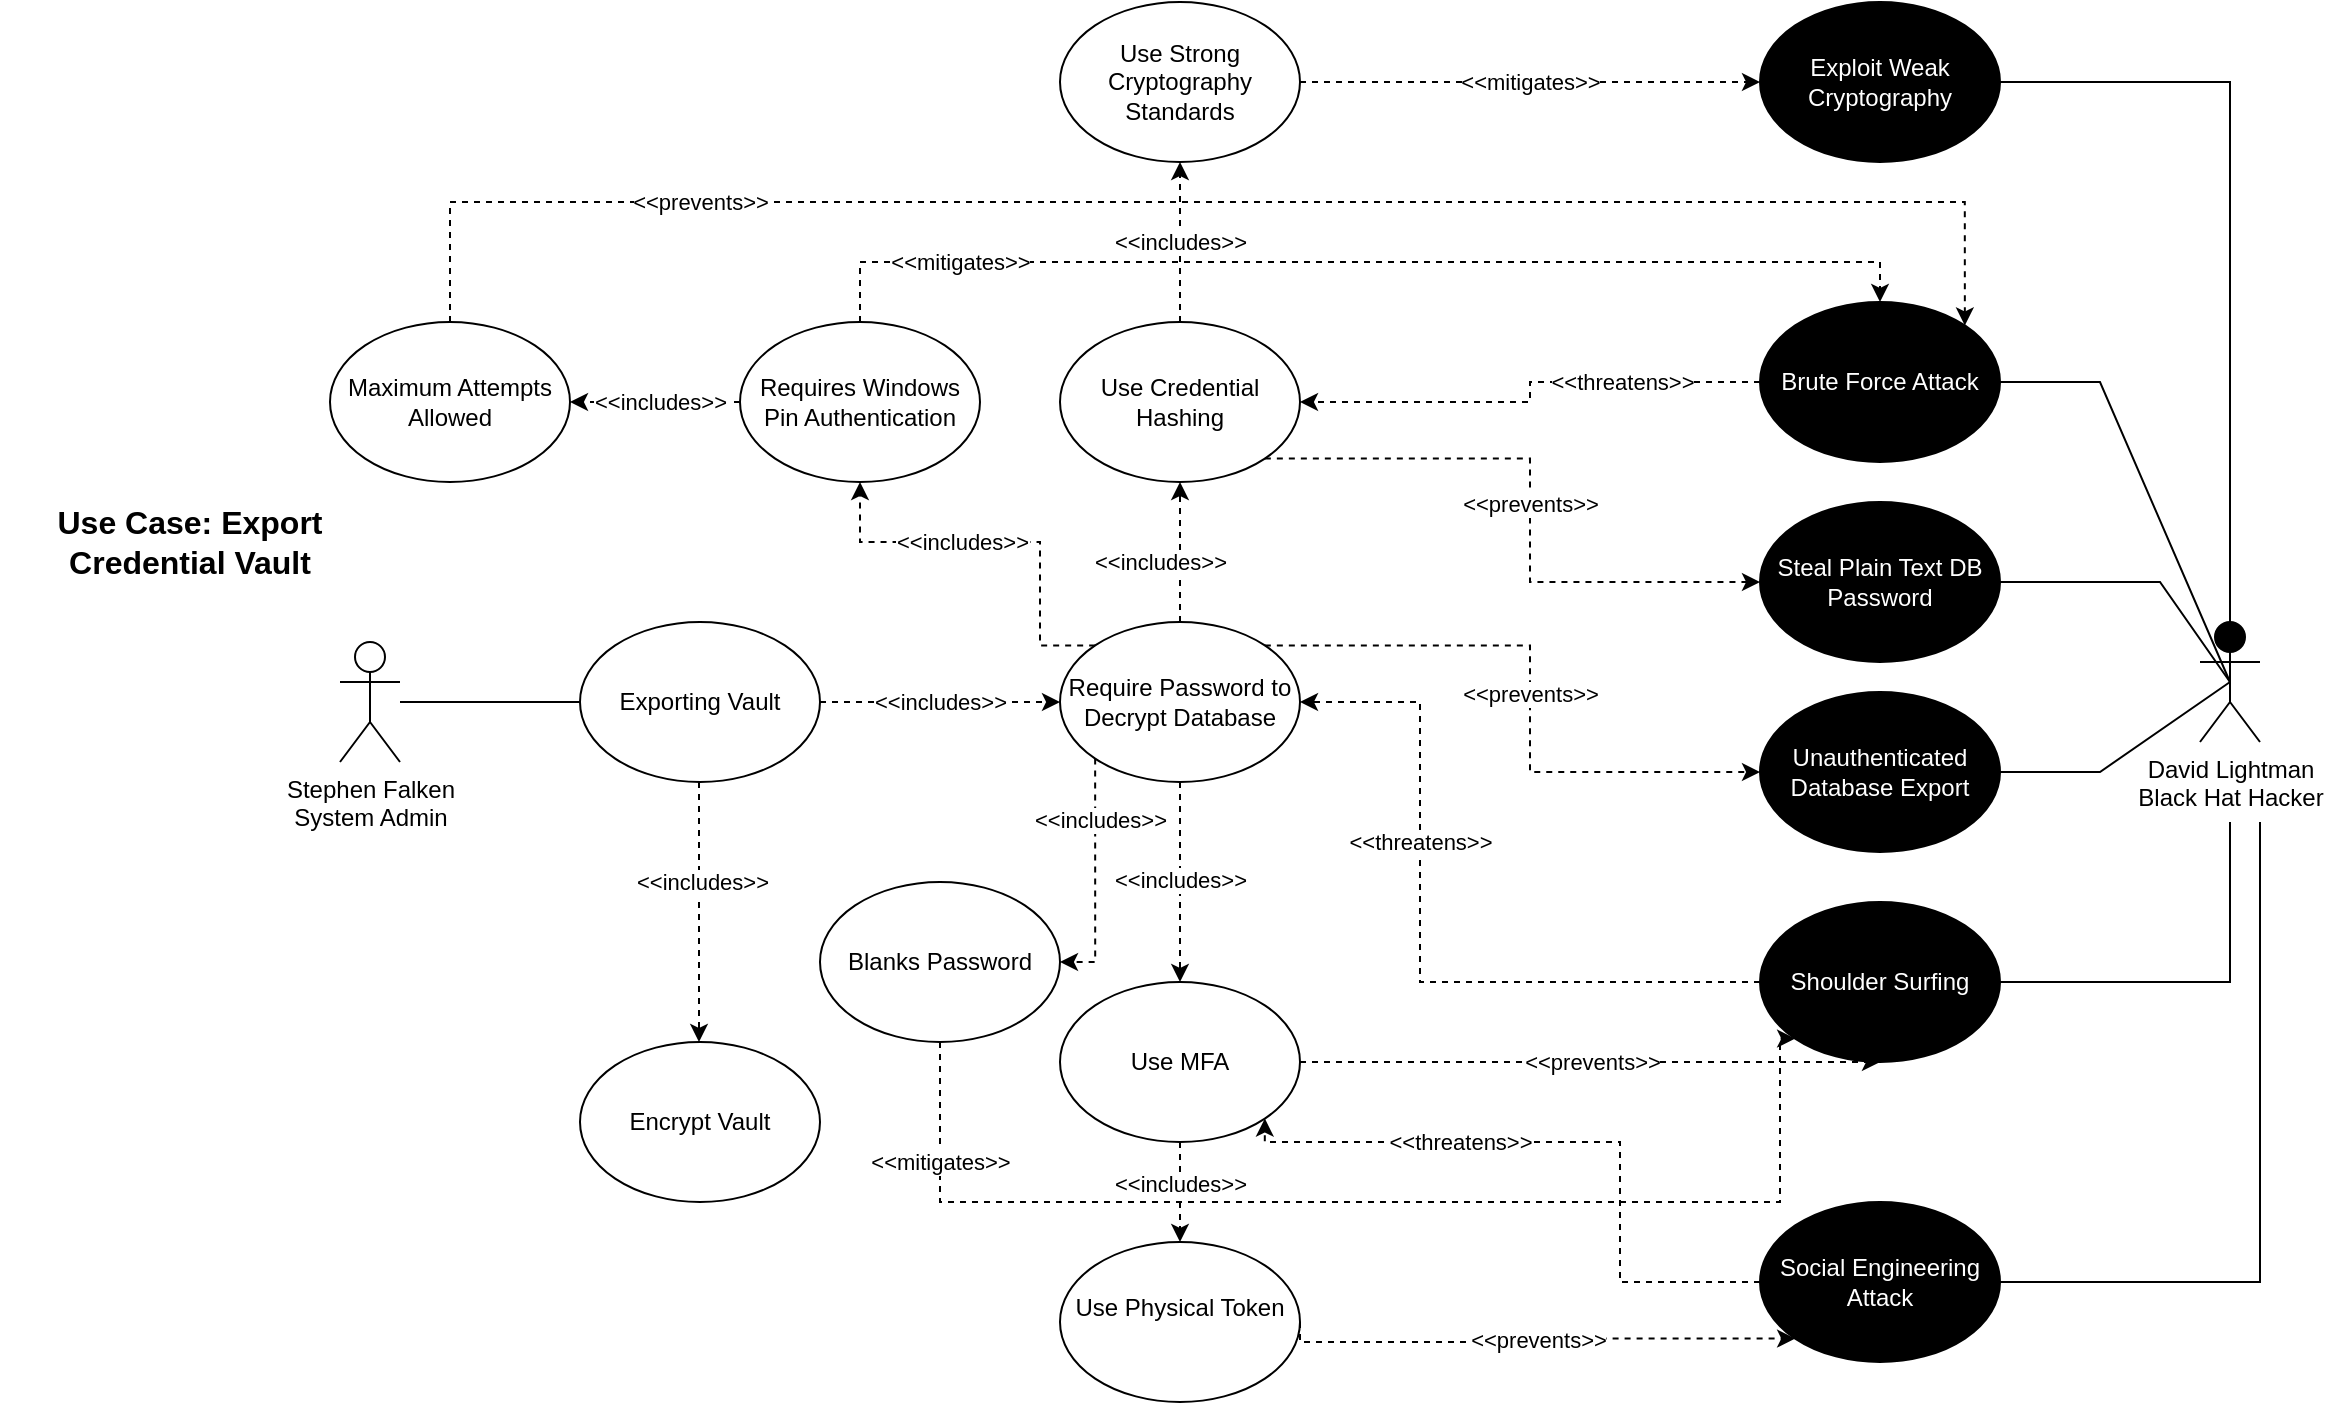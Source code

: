 <mxfile version="20.3.6" type="device"><diagram id="MTF_pF5MFTRl1ucexhoE" name="Page-1"><mxGraphModel dx="2522" dy="744" grid="1" gridSize="10" guides="1" tooltips="1" connect="1" arrows="1" fold="1" page="1" pageScale="1" pageWidth="1100" pageHeight="850" math="0" shadow="0"><root><mxCell id="0"/><mxCell id="1" parent="0"/><mxCell id="rR24WTgt9R4ERb9ypcm_-15" style="edgeStyle=orthogonalEdgeStyle;curved=1;rounded=0;orthogonalLoop=1;jettySize=auto;html=1;entryX=0;entryY=0.5;entryDx=0;entryDy=0;endArrow=none;endFill=0;" parent="1" source="rR24WTgt9R4ERb9ypcm_-1" target="rR24WTgt9R4ERb9ypcm_-2" edge="1"><mxGeometry relative="1" as="geometry"/></mxCell><mxCell id="rR24WTgt9R4ERb9ypcm_-1" value="&lt;div&gt;Stephen Falken &lt;br&gt;&lt;/div&gt;&lt;div&gt;System Admin&lt;/div&gt;" style="shape=umlActor;verticalLabelPosition=bottom;verticalAlign=top;html=1;outlineConnect=0;" parent="1" vertex="1"><mxGeometry x="80" y="400" width="30" height="60" as="geometry"/></mxCell><mxCell id="rR24WTgt9R4ERb9ypcm_-2" value="Exporting Vault" style="ellipse;whiteSpace=wrap;html=1;" parent="1" vertex="1"><mxGeometry x="200" y="390" width="120" height="80" as="geometry"/></mxCell><mxCell id="XOunBt5QW-O7u6MrQFWE-4" value="&lt;div&gt;David Lightman&lt;/div&gt;&lt;div&gt;Black Hat Hacker&lt;br&gt;&lt;/div&gt;" style="shape=umlActor;verticalLabelPosition=bottom;verticalAlign=top;html=1;outlineConnect=0;fillColor=#000000;" parent="1" vertex="1"><mxGeometry x="1010" y="390" width="30" height="60" as="geometry"/></mxCell><mxCell id="hFEyzPyluly9J7RDjo1r-1" value="&lt;div&gt;&lt;b&gt;&lt;font style=&quot;font-size: 16px&quot;&gt;Use Case: Export Credential Vault&lt;/font&gt;&lt;/b&gt;&lt;/div&gt;" style="text;html=1;strokeColor=none;fillColor=none;align=center;verticalAlign=middle;whiteSpace=wrap;rounded=0;hachureGap=4;pointerEvents=0;" parent="1" vertex="1"><mxGeometry x="-90" y="300" width="190" height="100" as="geometry"/></mxCell><mxCell id="FoMF_9DNL1UQLkN7Pa7w-5" value="Require Password to Decrypt Database" style="ellipse;whiteSpace=wrap;html=1;" parent="1" vertex="1"><mxGeometry x="440" y="390" width="120" height="80" as="geometry"/></mxCell><mxCell id="FoMF_9DNL1UQLkN7Pa7w-6" style="rounded=0;orthogonalLoop=1;jettySize=auto;html=1;exitX=1;exitY=0.5;exitDx=0;exitDy=0;entryX=0;entryY=0.5;entryDx=0;entryDy=0;dashed=1;edgeStyle=orthogonalEdgeStyle;" parent="1" source="rR24WTgt9R4ERb9ypcm_-2" target="FoMF_9DNL1UQLkN7Pa7w-5" edge="1"><mxGeometry relative="1" as="geometry"><Array as="points"/><mxPoint x="330" y="430" as="sourcePoint"/><mxPoint x="430" y="430" as="targetPoint"/></mxGeometry></mxCell><mxCell id="FoMF_9DNL1UQLkN7Pa7w-7" value="&amp;lt;&amp;lt;includes&amp;gt;&amp;gt;" style="edgeLabel;html=1;align=center;verticalAlign=middle;resizable=0;points=[];" parent="FoMF_9DNL1UQLkN7Pa7w-6" vertex="1" connectable="0"><mxGeometry x="0.21" y="1" relative="1" as="geometry"><mxPoint x="-13" y="1" as="offset"/></mxGeometry></mxCell><mxCell id="FoMF_9DNL1UQLkN7Pa7w-8" value="Use Credential Hashing" style="ellipse;whiteSpace=wrap;html=1;" parent="1" vertex="1"><mxGeometry x="440" y="240" width="120" height="80" as="geometry"/></mxCell><mxCell id="FoMF_9DNL1UQLkN7Pa7w-9" style="rounded=0;orthogonalLoop=1;jettySize=auto;html=1;exitX=0.5;exitY=0;exitDx=0;exitDy=0;entryX=0.5;entryY=1;entryDx=0;entryDy=0;dashed=1;edgeStyle=orthogonalEdgeStyle;" parent="1" source="FoMF_9DNL1UQLkN7Pa7w-5" target="FoMF_9DNL1UQLkN7Pa7w-8" edge="1"><mxGeometry relative="1" as="geometry"><Array as="points"/><mxPoint x="520" y="390" as="sourcePoint"/><mxPoint x="620" y="390" as="targetPoint"/></mxGeometry></mxCell><mxCell id="FoMF_9DNL1UQLkN7Pa7w-10" value="&amp;lt;&amp;lt;includes&amp;gt;&amp;gt;" style="edgeLabel;html=1;align=center;verticalAlign=middle;resizable=0;points=[];" parent="FoMF_9DNL1UQLkN7Pa7w-9" vertex="1" connectable="0"><mxGeometry x="0.21" y="1" relative="1" as="geometry"><mxPoint x="-9" y="12" as="offset"/></mxGeometry></mxCell><mxCell id="FoMF_9DNL1UQLkN7Pa7w-11" value="&lt;font color=&quot;#FFFFFF&quot;&gt;Brute Force Attack&lt;br&gt;&lt;/font&gt;" style="ellipse;whiteSpace=wrap;html=1;fillColor=#000000;" parent="1" vertex="1"><mxGeometry x="790" y="230" width="120" height="80" as="geometry"/></mxCell><mxCell id="FoMF_9DNL1UQLkN7Pa7w-12" value="" style="endArrow=none;html=1;rounded=0;fontColor=#FFFFFF;entryX=0.5;entryY=0.5;entryDx=0;entryDy=0;entryPerimeter=0;exitX=1;exitY=0.5;exitDx=0;exitDy=0;" parent="1" source="FoMF_9DNL1UQLkN7Pa7w-11" target="XOunBt5QW-O7u6MrQFWE-4" edge="1"><mxGeometry width="50" height="50" relative="1" as="geometry"><mxPoint x="910" y="420" as="sourcePoint"/><mxPoint x="550" y="370" as="targetPoint"/><Array as="points"><mxPoint x="960" y="270"/></Array></mxGeometry></mxCell><mxCell id="FoMF_9DNL1UQLkN7Pa7w-15" style="edgeStyle=orthogonalEdgeStyle;rounded=0;orthogonalLoop=1;jettySize=auto;html=1;exitX=0;exitY=0.5;exitDx=0;exitDy=0;entryX=1;entryY=0.5;entryDx=0;entryDy=0;dashed=1;" parent="1" source="FoMF_9DNL1UQLkN7Pa7w-11" target="FoMF_9DNL1UQLkN7Pa7w-8" edge="1"><mxGeometry relative="1" as="geometry"><mxPoint x="660" y="370" as="sourcePoint"/><mxPoint x="180" y="420" as="targetPoint"/></mxGeometry></mxCell><mxCell id="FoMF_9DNL1UQLkN7Pa7w-16" value="&amp;lt;&amp;lt;threatens&amp;gt;&amp;gt;" style="edgeLabel;html=1;align=center;verticalAlign=middle;resizable=0;points=[];" parent="FoMF_9DNL1UQLkN7Pa7w-15" vertex="1" connectable="0"><mxGeometry x="0.372" y="2" relative="1" as="geometry"><mxPoint x="85" y="-12" as="offset"/></mxGeometry></mxCell><mxCell id="FoMF_9DNL1UQLkN7Pa7w-17" value="Use Strong Cryptography Standards " style="ellipse;whiteSpace=wrap;html=1;" parent="1" vertex="1"><mxGeometry x="440" y="80" width="120" height="80" as="geometry"/></mxCell><mxCell id="FoMF_9DNL1UQLkN7Pa7w-18" style="rounded=0;orthogonalLoop=1;jettySize=auto;html=1;exitX=0.5;exitY=0;exitDx=0;exitDy=0;entryX=0.5;entryY=1;entryDx=0;entryDy=0;dashed=1;edgeStyle=orthogonalEdgeStyle;" parent="1" source="FoMF_9DNL1UQLkN7Pa7w-8" target="FoMF_9DNL1UQLkN7Pa7w-17" edge="1"><mxGeometry relative="1" as="geometry"><Array as="points"/><mxPoint x="540" y="390" as="sourcePoint"/><mxPoint x="640" y="390" as="targetPoint"/></mxGeometry></mxCell><mxCell id="FoMF_9DNL1UQLkN7Pa7w-19" value="&amp;lt;&amp;lt;includes&amp;gt;&amp;gt;" style="edgeLabel;html=1;align=center;verticalAlign=middle;resizable=0;points=[];" parent="FoMF_9DNL1UQLkN7Pa7w-18" vertex="1" connectable="0"><mxGeometry x="0.21" y="1" relative="1" as="geometry"><mxPoint x="1" y="8" as="offset"/></mxGeometry></mxCell><mxCell id="FoMF_9DNL1UQLkN7Pa7w-22" value="&amp;lt;&amp;lt;mitigates&amp;gt;&amp;gt;" style="edgeStyle=orthogonalEdgeStyle;rounded=0;orthogonalLoop=1;jettySize=auto;html=1;exitX=1;exitY=0.5;exitDx=0;exitDy=0;dashed=1;entryX=0;entryY=0.5;entryDx=0;entryDy=0;" parent="1" source="FoMF_9DNL1UQLkN7Pa7w-17" target="FoMF_9DNL1UQLkN7Pa7w-52" edge="1"><mxGeometry relative="1" as="geometry"><Array as="points"/><mxPoint x="540" y="390" as="sourcePoint"/><mxPoint x="850" y="310" as="targetPoint"/></mxGeometry></mxCell><mxCell id="FoMF_9DNL1UQLkN7Pa7w-23" value="&lt;font color=&quot;#FFFFFF&quot;&gt;Shoulder Surfing&lt;br&gt;&lt;/font&gt;" style="ellipse;whiteSpace=wrap;html=1;fillColor=#000000;" parent="1" vertex="1"><mxGeometry x="790" y="530" width="120" height="80" as="geometry"/></mxCell><mxCell id="FoMF_9DNL1UQLkN7Pa7w-24" value="" style="endArrow=none;html=1;rounded=0;fontColor=#FFFFFF;exitX=1;exitY=0.5;exitDx=0;exitDy=0;" parent="1" source="FoMF_9DNL1UQLkN7Pa7w-23" edge="1"><mxGeometry width="50" height="50" relative="1" as="geometry"><mxPoint x="520" y="420" as="sourcePoint"/><mxPoint x="1025" y="490" as="targetPoint"/><Array as="points"><mxPoint x="1025" y="570"/></Array></mxGeometry></mxCell><mxCell id="FoMF_9DNL1UQLkN7Pa7w-28" style="edgeStyle=orthogonalEdgeStyle;rounded=0;orthogonalLoop=1;jettySize=auto;html=1;exitX=0;exitY=0.5;exitDx=0;exitDy=0;entryX=1;entryY=0.5;entryDx=0;entryDy=0;dashed=1;" parent="1" source="FoMF_9DNL1UQLkN7Pa7w-23" target="FoMF_9DNL1UQLkN7Pa7w-5" edge="1"><mxGeometry relative="1" as="geometry"><mxPoint x="780" y="370" as="sourcePoint"/><mxPoint x="300" y="420" as="targetPoint"/><Array as="points"><mxPoint x="620" y="570"/><mxPoint x="620" y="430"/></Array></mxGeometry></mxCell><mxCell id="FoMF_9DNL1UQLkN7Pa7w-29" value="&amp;lt;&amp;lt;threatens&amp;gt;&amp;gt;" style="edgeLabel;html=1;align=center;verticalAlign=middle;resizable=0;points=[];" parent="FoMF_9DNL1UQLkN7Pa7w-28" vertex="1" connectable="0"><mxGeometry x="0.372" y="2" relative="1" as="geometry"><mxPoint x="2" y="14" as="offset"/></mxGeometry></mxCell><mxCell id="FoMF_9DNL1UQLkN7Pa7w-31" value="&lt;div&gt;Use Physical Token&lt;/div&gt;&lt;div&gt;&lt;br&gt;&lt;/div&gt;" style="ellipse;whiteSpace=wrap;html=1;" parent="1" vertex="1"><mxGeometry x="440" y="700" width="120" height="80" as="geometry"/></mxCell><mxCell id="FoMF_9DNL1UQLkN7Pa7w-32" style="rounded=0;orthogonalLoop=1;jettySize=auto;html=1;exitX=0.5;exitY=1;exitDx=0;exitDy=0;entryX=0.5;entryY=0;entryDx=0;entryDy=0;dashed=1;edgeStyle=orthogonalEdgeStyle;" parent="1" source="FoMF_9DNL1UQLkN7Pa7w-5" target="FoMF_9DNL1UQLkN7Pa7w-68" edge="1"><mxGeometry relative="1" as="geometry"><Array as="points"/><mxPoint x="540" y="510" as="sourcePoint"/><mxPoint x="640" y="510" as="targetPoint"/></mxGeometry></mxCell><mxCell id="FoMF_9DNL1UQLkN7Pa7w-33" value="&amp;lt;&amp;lt;includes&amp;gt;&amp;gt;" style="edgeLabel;html=1;align=center;verticalAlign=middle;resizable=0;points=[];" parent="FoMF_9DNL1UQLkN7Pa7w-32" vertex="1" connectable="0"><mxGeometry x="0.21" y="1" relative="1" as="geometry"><mxPoint x="-1" y="-12" as="offset"/></mxGeometry></mxCell><mxCell id="FoMF_9DNL1UQLkN7Pa7w-35" style="edgeStyle=orthogonalEdgeStyle;rounded=0;orthogonalLoop=1;jettySize=auto;html=1;exitX=1;exitY=0.5;exitDx=0;exitDy=0;dashed=1;endArrow=classic;endFill=1;sourcePerimeterSpacing=8;targetPerimeterSpacing=8;entryX=0.5;entryY=1;entryDx=0;entryDy=0;" parent="1" source="FoMF_9DNL1UQLkN7Pa7w-68" target="FoMF_9DNL1UQLkN7Pa7w-23" edge="1"><mxGeometry relative="1" as="geometry"><mxPoint x="290" y="531.716" as="sourcePoint"/><mxPoint x="780" y="610" as="targetPoint"/><Array as="points"><mxPoint x="610" y="610"/><mxPoint x="610" y="610"/></Array></mxGeometry></mxCell><mxCell id="FoMF_9DNL1UQLkN7Pa7w-36" value="&amp;lt;&amp;lt;prevents&amp;gt;&amp;gt;" style="edgeLabel;html=1;align=center;verticalAlign=middle;resizable=0;points=[];" parent="FoMF_9DNL1UQLkN7Pa7w-35" vertex="1" connectable="0"><mxGeometry x="0.007" relative="1" as="geometry"><mxPoint as="offset"/></mxGeometry></mxCell><mxCell id="FoMF_9DNL1UQLkN7Pa7w-37" value="Requires Windows Pin Authentication" style="ellipse;whiteSpace=wrap;html=1;" parent="1" vertex="1"><mxGeometry x="280" y="240" width="120" height="80" as="geometry"/></mxCell><mxCell id="FoMF_9DNL1UQLkN7Pa7w-38" style="rounded=0;orthogonalLoop=1;jettySize=auto;html=1;exitX=0;exitY=0;exitDx=0;exitDy=0;entryX=0.5;entryY=1;entryDx=0;entryDy=0;dashed=1;edgeStyle=orthogonalEdgeStyle;" parent="1" source="FoMF_9DNL1UQLkN7Pa7w-5" target="FoMF_9DNL1UQLkN7Pa7w-37" edge="1"><mxGeometry relative="1" as="geometry"><Array as="points"><mxPoint x="430" y="402"/><mxPoint x="430" y="350"/><mxPoint x="340" y="350"/></Array><mxPoint x="540" y="330" as="sourcePoint"/><mxPoint x="640" y="330" as="targetPoint"/></mxGeometry></mxCell><mxCell id="FoMF_9DNL1UQLkN7Pa7w-39" value="&amp;lt;&amp;lt;includes&amp;gt;&amp;gt;" style="edgeLabel;html=1;align=center;verticalAlign=middle;resizable=0;points=[];" parent="FoMF_9DNL1UQLkN7Pa7w-38" vertex="1" connectable="0"><mxGeometry x="0.21" y="1" relative="1" as="geometry"><mxPoint x="2" y="-1" as="offset"/></mxGeometry></mxCell><mxCell id="FoMF_9DNL1UQLkN7Pa7w-41" value="Maximum Attempts Allowed " style="ellipse;whiteSpace=wrap;html=1;" parent="1" vertex="1"><mxGeometry x="75" y="240" width="120" height="80" as="geometry"/></mxCell><mxCell id="FoMF_9DNL1UQLkN7Pa7w-44" style="rounded=0;orthogonalLoop=1;jettySize=auto;html=1;exitX=0;exitY=0.5;exitDx=0;exitDy=0;entryX=1;entryY=0.5;entryDx=0;entryDy=0;dashed=1;edgeStyle=orthogonalEdgeStyle;" parent="1" source="FoMF_9DNL1UQLkN7Pa7w-37" target="FoMF_9DNL1UQLkN7Pa7w-41" edge="1"><mxGeometry relative="1" as="geometry"><Array as="points"><mxPoint x="270" y="280"/><mxPoint x="270" y="280"/></Array><mxPoint x="540" y="390" as="sourcePoint"/><mxPoint x="640" y="390" as="targetPoint"/></mxGeometry></mxCell><mxCell id="FoMF_9DNL1UQLkN7Pa7w-45" value="&amp;lt;&amp;lt;includes&amp;gt;&amp;gt;" style="edgeLabel;html=1;align=center;verticalAlign=middle;resizable=0;points=[];" parent="FoMF_9DNL1UQLkN7Pa7w-44" vertex="1" connectable="0"><mxGeometry x="0.21" y="1" relative="1" as="geometry"><mxPoint x="11" y="-1" as="offset"/></mxGeometry></mxCell><mxCell id="FoMF_9DNL1UQLkN7Pa7w-46" style="edgeStyle=orthogonalEdgeStyle;rounded=0;orthogonalLoop=1;jettySize=auto;html=1;exitX=0.5;exitY=0;exitDx=0;exitDy=0;entryX=1;entryY=0;entryDx=0;entryDy=0;dashed=1;endArrow=classic;endFill=1;sourcePerimeterSpacing=8;targetPerimeterSpacing=8;" parent="1" source="FoMF_9DNL1UQLkN7Pa7w-41" target="FoMF_9DNL1UQLkN7Pa7w-11" edge="1"><mxGeometry relative="1" as="geometry"><mxPoint x="290" y="381.716" as="sourcePoint"/><mxPoint x="787.574" y="400" as="targetPoint"/><Array as="points"><mxPoint x="135" y="180"/><mxPoint x="892" y="180"/></Array></mxGeometry></mxCell><mxCell id="FoMF_9DNL1UQLkN7Pa7w-47" value="&amp;lt;&amp;lt;prevents&amp;gt;&amp;gt;" style="edgeLabel;html=1;align=center;verticalAlign=middle;resizable=0;points=[];" parent="FoMF_9DNL1UQLkN7Pa7w-46" vertex="1" connectable="0"><mxGeometry x="0.007" relative="1" as="geometry"><mxPoint x="-258" as="offset"/></mxGeometry></mxCell><mxCell id="FoMF_9DNL1UQLkN7Pa7w-48" value="Blanks Password" style="ellipse;whiteSpace=wrap;html=1;" parent="1" vertex="1"><mxGeometry x="320" y="520" width="120" height="80" as="geometry"/></mxCell><mxCell id="FoMF_9DNL1UQLkN7Pa7w-49" style="rounded=0;orthogonalLoop=1;jettySize=auto;html=1;exitX=0;exitY=1;exitDx=0;exitDy=0;entryX=1;entryY=0.5;entryDx=0;entryDy=0;dashed=1;edgeStyle=orthogonalEdgeStyle;" parent="1" source="FoMF_9DNL1UQLkN7Pa7w-5" target="FoMF_9DNL1UQLkN7Pa7w-48" edge="1"><mxGeometry relative="1" as="geometry"><Array as="points"><mxPoint x="458" y="560"/></Array><mxPoint x="510" y="570" as="sourcePoint"/><mxPoint x="610" y="570" as="targetPoint"/></mxGeometry></mxCell><mxCell id="FoMF_9DNL1UQLkN7Pa7w-50" value="&amp;lt;&amp;lt;includes&amp;gt;&amp;gt;" style="edgeLabel;html=1;align=center;verticalAlign=middle;resizable=0;points=[];" parent="FoMF_9DNL1UQLkN7Pa7w-49" vertex="1" connectable="0"><mxGeometry x="0.21" y="1" relative="1" as="geometry"><mxPoint x="1" y="-42" as="offset"/></mxGeometry></mxCell><mxCell id="FoMF_9DNL1UQLkN7Pa7w-51" value="&amp;lt;&amp;lt;mitigates&amp;gt;&amp;gt;" style="edgeStyle=orthogonalEdgeStyle;rounded=0;orthogonalLoop=1;jettySize=auto;html=1;exitX=0.5;exitY=1;exitDx=0;exitDy=0;dashed=1;entryX=0;entryY=1;entryDx=0;entryDy=0;" parent="1" source="FoMF_9DNL1UQLkN7Pa7w-48" target="FoMF_9DNL1UQLkN7Pa7w-23" edge="1"><mxGeometry x="-0.796" relative="1" as="geometry"><Array as="points"><mxPoint x="380" y="680"/><mxPoint x="800" y="680"/><mxPoint x="800" y="598"/></Array><mxPoint x="510" y="570" as="sourcePoint"/><mxPoint x="730" y="610" as="targetPoint"/><mxPoint as="offset"/></mxGeometry></mxCell><mxCell id="FoMF_9DNL1UQLkN7Pa7w-55" value="" style="endArrow=none;html=1;rounded=0;fontColor=#FFFFFF;exitX=1;exitY=0.5;exitDx=0;exitDy=0;entryX=0.5;entryY=0.5;entryDx=0;entryDy=0;entryPerimeter=0;" parent="1" source="FoMF_9DNL1UQLkN7Pa7w-52" target="XOunBt5QW-O7u6MrQFWE-4" edge="1"><mxGeometry width="50" height="50" relative="1" as="geometry"><mxPoint x="490" y="450" as="sourcePoint"/><mxPoint x="1025" y="380" as="targetPoint"/><Array as="points"><mxPoint x="1025" y="120"/></Array></mxGeometry></mxCell><mxCell id="FoMF_9DNL1UQLkN7Pa7w-56" value="&lt;font color=&quot;#FFFFFF&quot;&gt;Unauthenticated Database Export&lt;br&gt;&lt;/font&gt;" style="ellipse;whiteSpace=wrap;html=1;fillColor=#000000;" parent="1" vertex="1"><mxGeometry x="790" y="425" width="120" height="80" as="geometry"/></mxCell><mxCell id="FoMF_9DNL1UQLkN7Pa7w-57" value="" style="endArrow=none;html=1;rounded=0;fontColor=#FFFFFF;entryX=0.5;entryY=0.5;entryDx=0;entryDy=0;entryPerimeter=0;exitX=1;exitY=0.5;exitDx=0;exitDy=0;" parent="1" source="FoMF_9DNL1UQLkN7Pa7w-56" target="XOunBt5QW-O7u6MrQFWE-4" edge="1"><mxGeometry width="50" height="50" relative="1" as="geometry"><mxPoint x="490" y="420" as="sourcePoint"/><mxPoint x="540" y="370" as="targetPoint"/><Array as="points"><mxPoint x="960" y="465"/></Array></mxGeometry></mxCell><mxCell id="FoMF_9DNL1UQLkN7Pa7w-58" style="edgeStyle=orthogonalEdgeStyle;rounded=0;orthogonalLoop=1;jettySize=auto;html=1;exitX=1;exitY=0;exitDx=0;exitDy=0;entryX=0;entryY=0.5;entryDx=0;entryDy=0;dashed=1;endArrow=classic;endFill=1;sourcePerimeterSpacing=8;targetPerimeterSpacing=8;" parent="1" source="FoMF_9DNL1UQLkN7Pa7w-5" target="FoMF_9DNL1UQLkN7Pa7w-56" edge="1"><mxGeometry relative="1" as="geometry"><mxPoint x="260" y="381.716" as="sourcePoint"/><mxPoint x="757.574" y="400" as="targetPoint"/></mxGeometry></mxCell><mxCell id="FoMF_9DNL1UQLkN7Pa7w-59" value="&amp;lt;&amp;lt;prevents&amp;gt;&amp;gt;" style="edgeLabel;html=1;align=center;verticalAlign=middle;resizable=0;points=[];" parent="FoMF_9DNL1UQLkN7Pa7w-58" vertex="1" connectable="0"><mxGeometry x="0.007" relative="1" as="geometry"><mxPoint as="offset"/></mxGeometry></mxCell><mxCell id="FoMF_9DNL1UQLkN7Pa7w-61" value="&lt;font color=&quot;#FFFFFF&quot;&gt;Steal Plain Text DB Password&lt;br&gt;&lt;/font&gt;" style="ellipse;whiteSpace=wrap;html=1;fillColor=#000000;" parent="1" vertex="1"><mxGeometry x="790" y="330" width="120" height="80" as="geometry"/></mxCell><mxCell id="FoMF_9DNL1UQLkN7Pa7w-62" value="" style="endArrow=none;html=1;rounded=0;fontColor=#FFFFFF;entryX=0.5;entryY=0.5;entryDx=0;entryDy=0;entryPerimeter=0;exitX=1;exitY=0.5;exitDx=0;exitDy=0;" parent="1" source="FoMF_9DNL1UQLkN7Pa7w-61" target="XOunBt5QW-O7u6MrQFWE-4" edge="1"><mxGeometry width="50" height="50" relative="1" as="geometry"><mxPoint x="680" y="380" as="sourcePoint"/><mxPoint x="730" y="330" as="targetPoint"/><Array as="points"><mxPoint x="990" y="370"/></Array></mxGeometry></mxCell><mxCell id="FoMF_9DNL1UQLkN7Pa7w-64" style="edgeStyle=orthogonalEdgeStyle;rounded=0;orthogonalLoop=1;jettySize=auto;html=1;exitX=1;exitY=1;exitDx=0;exitDy=0;entryX=0;entryY=0.5;entryDx=0;entryDy=0;dashed=1;endArrow=classic;endFill=1;sourcePerimeterSpacing=8;targetPerimeterSpacing=8;" parent="1" source="FoMF_9DNL1UQLkN7Pa7w-8" target="FoMF_9DNL1UQLkN7Pa7w-61" edge="1"><mxGeometry relative="1" as="geometry"><mxPoint x="260" y="381.716" as="sourcePoint"/><mxPoint x="757.574" y="400" as="targetPoint"/></mxGeometry></mxCell><mxCell id="FoMF_9DNL1UQLkN7Pa7w-65" value="&amp;lt;&amp;lt;prevents&amp;gt;&amp;gt;" style="edgeLabel;html=1;align=center;verticalAlign=middle;resizable=0;points=[];" parent="FoMF_9DNL1UQLkN7Pa7w-64" vertex="1" connectable="0"><mxGeometry x="0.007" relative="1" as="geometry"><mxPoint as="offset"/></mxGeometry></mxCell><mxCell id="FoMF_9DNL1UQLkN7Pa7w-68" value="Use MFA" style="ellipse;whiteSpace=wrap;html=1;" parent="1" vertex="1"><mxGeometry x="440" y="570" width="120" height="80" as="geometry"/></mxCell><mxCell id="FoMF_9DNL1UQLkN7Pa7w-72" style="rounded=0;orthogonalLoop=1;jettySize=auto;html=1;exitX=0.5;exitY=1;exitDx=0;exitDy=0;entryX=0.5;entryY=0;entryDx=0;entryDy=0;dashed=1;edgeStyle=orthogonalEdgeStyle;" parent="1" source="FoMF_9DNL1UQLkN7Pa7w-68" target="FoMF_9DNL1UQLkN7Pa7w-31" edge="1"><mxGeometry relative="1" as="geometry"><Array as="points"/><mxPoint x="560" y="510" as="sourcePoint"/><mxPoint x="660" y="510" as="targetPoint"/></mxGeometry></mxCell><mxCell id="FoMF_9DNL1UQLkN7Pa7w-73" value="&amp;lt;&amp;lt;includes&amp;gt;&amp;gt;" style="edgeLabel;html=1;align=center;verticalAlign=middle;resizable=0;points=[];" parent="FoMF_9DNL1UQLkN7Pa7w-72" vertex="1" connectable="0"><mxGeometry x="0.21" y="1" relative="1" as="geometry"><mxPoint x="-1" y="-10" as="offset"/></mxGeometry></mxCell><mxCell id="FoMF_9DNL1UQLkN7Pa7w-74" value="&lt;font color=&quot;#FFFFFF&quot;&gt;Social Engineering Attack&lt;br&gt;&lt;/font&gt;" style="ellipse;whiteSpace=wrap;html=1;fillColor=#000000;" parent="1" vertex="1"><mxGeometry x="790" y="680" width="120" height="80" as="geometry"/></mxCell><mxCell id="FoMF_9DNL1UQLkN7Pa7w-76" value="" style="endArrow=none;html=1;rounded=0;fontColor=#FFFFFF;exitX=1;exitY=0.5;exitDx=0;exitDy=0;" parent="1" source="FoMF_9DNL1UQLkN7Pa7w-74" edge="1"><mxGeometry width="50" height="50" relative="1" as="geometry"><mxPoint x="540" y="510" as="sourcePoint"/><mxPoint x="1040" y="490" as="targetPoint"/><Array as="points"><mxPoint x="1040" y="720"/></Array></mxGeometry></mxCell><mxCell id="FoMF_9DNL1UQLkN7Pa7w-77" style="edgeStyle=orthogonalEdgeStyle;rounded=0;orthogonalLoop=1;jettySize=auto;html=1;exitX=0;exitY=0.5;exitDx=0;exitDy=0;entryX=1;entryY=1;entryDx=0;entryDy=0;dashed=1;" parent="1" source="FoMF_9DNL1UQLkN7Pa7w-74" target="FoMF_9DNL1UQLkN7Pa7w-68" edge="1"><mxGeometry relative="1" as="geometry"><mxPoint x="800" y="460" as="sourcePoint"/><mxPoint x="320" y="510" as="targetPoint"/><Array as="points"><mxPoint x="720" y="720"/><mxPoint x="720" y="650"/><mxPoint x="542" y="650"/></Array></mxGeometry></mxCell><mxCell id="FoMF_9DNL1UQLkN7Pa7w-78" value="&amp;lt;&amp;lt;threatens&amp;gt;&amp;gt;" style="edgeLabel;html=1;align=center;verticalAlign=middle;resizable=0;points=[];" parent="FoMF_9DNL1UQLkN7Pa7w-77" vertex="1" connectable="0"><mxGeometry x="0.372" y="2" relative="1" as="geometry"><mxPoint x="6" y="-2" as="offset"/></mxGeometry></mxCell><mxCell id="FoMF_9DNL1UQLkN7Pa7w-79" style="edgeStyle=orthogonalEdgeStyle;rounded=0;orthogonalLoop=1;jettySize=auto;html=1;exitX=1;exitY=0.5;exitDx=0;exitDy=0;dashed=1;endArrow=classic;endFill=1;sourcePerimeterSpacing=8;targetPerimeterSpacing=8;entryX=0;entryY=1;entryDx=0;entryDy=0;" parent="1" source="FoMF_9DNL1UQLkN7Pa7w-31" target="FoMF_9DNL1UQLkN7Pa7w-74" edge="1"><mxGeometry relative="1" as="geometry"><mxPoint x="310" y="471.716" as="sourcePoint"/><mxPoint x="810" y="740" as="targetPoint"/><Array as="points"><mxPoint x="560" y="750"/><mxPoint x="675" y="750"/><mxPoint x="675" y="748"/></Array></mxGeometry></mxCell><mxCell id="FoMF_9DNL1UQLkN7Pa7w-80" value="&amp;lt;&amp;lt;prevents&amp;gt;&amp;gt;" style="edgeLabel;html=1;align=center;verticalAlign=middle;resizable=0;points=[];" parent="FoMF_9DNL1UQLkN7Pa7w-79" vertex="1" connectable="0"><mxGeometry x="0.007" relative="1" as="geometry"><mxPoint as="offset"/></mxGeometry></mxCell><mxCell id="FoMF_9DNL1UQLkN7Pa7w-52" value="&lt;font color=&quot;#FFFFFF&quot;&gt;Exploit Weak Cryptography&lt;br&gt;&lt;/font&gt;" style="ellipse;whiteSpace=wrap;html=1;fillColor=#000000;" parent="1" vertex="1"><mxGeometry x="790" y="80" width="120" height="80" as="geometry"/></mxCell><mxCell id="FoMF_9DNL1UQLkN7Pa7w-83" value="&amp;lt;&amp;lt;mitigates&amp;gt;&amp;gt;" style="edgeStyle=orthogonalEdgeStyle;rounded=0;orthogonalLoop=1;jettySize=auto;html=1;exitX=0.5;exitY=0;exitDx=0;exitDy=0;entryX=0.5;entryY=0;entryDx=0;entryDy=0;dashed=1;" parent="1" source="FoMF_9DNL1UQLkN7Pa7w-37" target="FoMF_9DNL1UQLkN7Pa7w-11" edge="1"><mxGeometry x="-0.714" relative="1" as="geometry"><Array as="points"><mxPoint x="340" y="210"/><mxPoint x="850" y="210"/></Array><mxPoint x="560" y="300" as="sourcePoint"/><mxPoint x="1040" y="310" as="targetPoint"/><mxPoint as="offset"/></mxGeometry></mxCell><mxCell id="FoMF_9DNL1UQLkN7Pa7w-84" value="Encrypt Vault" style="ellipse;whiteSpace=wrap;html=1;" parent="1" vertex="1"><mxGeometry x="200" y="600" width="120" height="80" as="geometry"/></mxCell><mxCell id="FoMF_9DNL1UQLkN7Pa7w-85" style="rounded=0;orthogonalLoop=1;jettySize=auto;html=1;exitX=0.5;exitY=1;exitDx=0;exitDy=0;entryX=0.5;entryY=0;entryDx=0;entryDy=0;dashed=1;edgeStyle=orthogonalEdgeStyle;" parent="1" edge="1"><mxGeometry relative="1" as="geometry"><Array as="points"/><mxPoint x="259.5" y="470" as="sourcePoint"/><mxPoint x="259.5" y="600" as="targetPoint"/></mxGeometry></mxCell><mxCell id="FoMF_9DNL1UQLkN7Pa7w-86" value="&amp;lt;&amp;lt;includes&amp;gt;&amp;gt;" style="edgeLabel;html=1;align=center;verticalAlign=middle;resizable=0;points=[];" parent="FoMF_9DNL1UQLkN7Pa7w-85" vertex="1" connectable="0"><mxGeometry x="0.21" y="1" relative="1" as="geometry"><mxPoint y="-29" as="offset"/></mxGeometry></mxCell></root></mxGraphModel></diagram></mxfile>